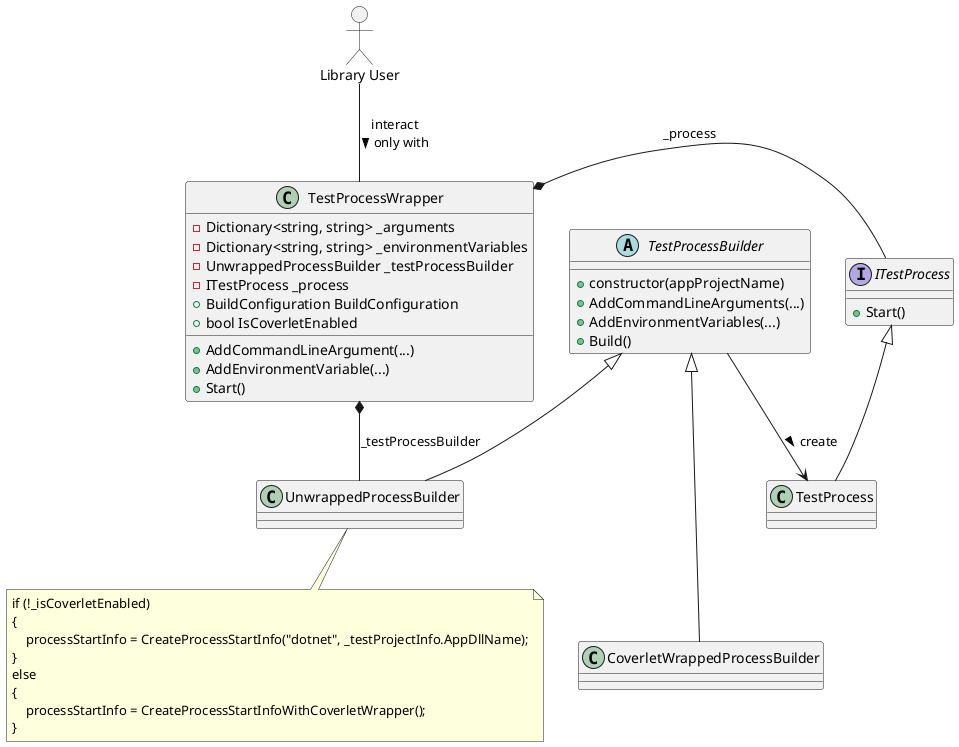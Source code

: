 @startuml
allowmixing

actor "Library User" as user

class "TestProcessWrapper" as wrapper {
  - Dictionary<string, string> _arguments
  - Dictionary<string, string> _environmentVariables
  - UnwrappedProcessBuilder _testProcessBuilder
  - ITestProcess _process
  + BuildConfiguration BuildConfiguration
  + bool IsCoverletEnabled

  + AddCommandLineArgument(...)
  + AddEnvironmentVariable(...)
  + Start()
}

user -- wrapper : interact\nonly with >

abstract class "TestProcessBuilder" as new_builder {
  + constructor(appProjectName)
  + AddCommandLineArguments(...)
  + AddEnvironmentVariables(...)
  + Build()
}

class "UnwrappedProcessBuilder" as builder
new_builder <|-- builder

wrapper *-- builder : _testProcessBuilder

class "CoverletWrappedProcessBuilder" as coverlet_builder
new_builder <|--- coverlet_builder

interface "ITestProcess" as process_if {
  + Start()
}

wrapper *- process_if : _process

class "TestProcess" as process
process_if <|-- process

new_builder -> process : create >

note bottom of builder
if (!_isCoverletEnabled)
{
    processStartInfo = CreateProcessStartInfo("dotnet", _testProjectInfo.AppDllName);
}
else
{
    processStartInfo = CreateProcessStartInfoWithCoverletWrapper();
}
end note
@enduml